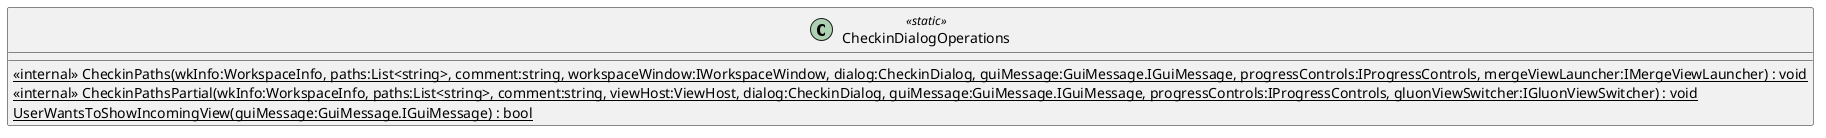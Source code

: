 @startuml
class CheckinDialogOperations <<static>> {
    <<internal>> {static} CheckinPaths(wkInfo:WorkspaceInfo, paths:List<string>, comment:string, workspaceWindow:IWorkspaceWindow, dialog:CheckinDialog, guiMessage:GuiMessage.IGuiMessage, progressControls:IProgressControls, mergeViewLauncher:IMergeViewLauncher) : void
    <<internal>> {static} CheckinPathsPartial(wkInfo:WorkspaceInfo, paths:List<string>, comment:string, viewHost:ViewHost, dialog:CheckinDialog, guiMessage:GuiMessage.IGuiMessage, progressControls:IProgressControls, gluonViewSwitcher:IGluonViewSwitcher) : void
    {static} UserWantsToShowIncomingView(guiMessage:GuiMessage.IGuiMessage) : bool
}
@enduml

